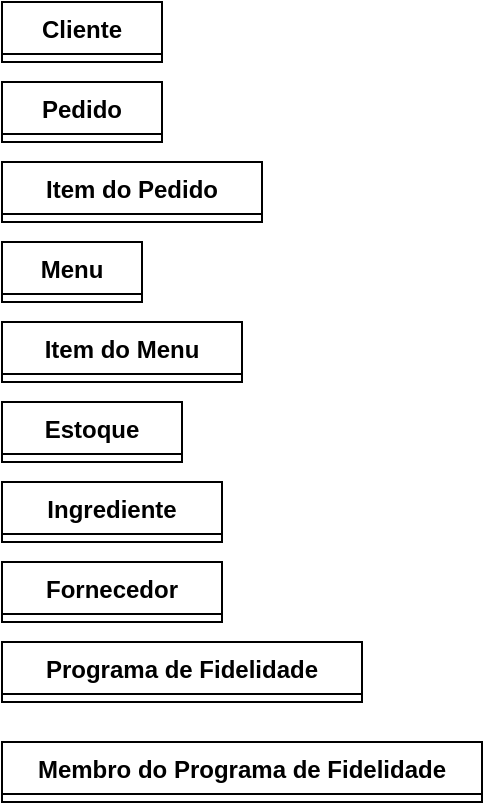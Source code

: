 <mxfile version="22.1.3" type="github">
  <diagram name="Página-1" id="5O7cRMRqZRUvrx7SDlgD">
    <mxGraphModel dx="1120" dy="438" grid="1" gridSize="10" guides="1" tooltips="1" connect="1" arrows="1" fold="1" page="1" pageScale="1" pageWidth="827" pageHeight="1169" math="0" shadow="0">
      <root>
        <mxCell id="0" />
        <mxCell id="1" parent="0" />
        <mxCell id="g3hn1IlEVX78LOTDJilL-13" value="&lt;font style=&quot;vertical-align: inherit;&quot;&gt;&lt;font style=&quot;vertical-align: inherit;&quot;&gt;Cliente&lt;/font&gt;&lt;/font&gt;" style="swimlane;fontStyle=1;align=center;verticalAlign=top;childLayout=stackLayout;horizontal=1;startSize=26;horizontalStack=0;resizeParent=1;resizeParentMax=0;resizeLast=0;collapsible=1;marginBottom=0;whiteSpace=wrap;html=1;" vertex="1" collapsed="1" parent="1">
          <mxGeometry x="40" y="10" width="80" height="30" as="geometry">
            <mxRectangle x="30" y="30" width="190" height="198" as="alternateBounds" />
          </mxGeometry>
        </mxCell>
        <mxCell id="g3hn1IlEVX78LOTDJilL-14" value="&lt;font style=&quot;vertical-align: inherit;&quot;&gt;&lt;font style=&quot;vertical-align: inherit;&quot;&gt;&lt;font style=&quot;vertical-align: inherit;&quot;&gt;&lt;font style=&quot;vertical-align: inherit;&quot;&gt;&lt;font style=&quot;vertical-align: inherit;&quot;&gt;&lt;font style=&quot;vertical-align: inherit;&quot;&gt;+ nome &lt;/font&gt;&lt;/font&gt;&lt;br&gt;&lt;font style=&quot;vertical-align: inherit;&quot;&gt;&lt;font style=&quot;vertical-align: inherit;&quot;&gt;+ perfil &lt;/font&gt;&lt;/font&gt;&lt;br&gt;&lt;font style=&quot;vertical-align: inherit;&quot;&gt;&lt;font style=&quot;vertical-align: inherit;&quot;&gt;+ endereço &lt;/font&gt;&lt;/font&gt;&lt;br&gt;&lt;font style=&quot;vertical-align: inherit;&quot;&gt;&lt;font style=&quot;vertical-align: inherit;&quot;&gt;+ telefone&lt;/font&gt;&lt;/font&gt;&lt;br&gt;&lt;/font&gt;&lt;/font&gt;&lt;/font&gt;&lt;/font&gt;" style="text;strokeColor=none;fillColor=none;align=left;verticalAlign=top;spacingLeft=4;spacingRight=4;overflow=hidden;rotatable=0;points=[[0,0.5],[1,0.5]];portConstraint=eastwest;whiteSpace=wrap;html=1;" vertex="1" parent="g3hn1IlEVX78LOTDJilL-13">
          <mxGeometry y="26" width="190" height="74" as="geometry" />
        </mxCell>
        <mxCell id="g3hn1IlEVX78LOTDJilL-15" value="" style="line;strokeWidth=1;fillColor=none;align=left;verticalAlign=middle;spacingTop=-1;spacingLeft=3;spacingRight=3;rotatable=0;labelPosition=right;points=[];portConstraint=eastwest;strokeColor=inherit;" vertex="1" parent="g3hn1IlEVX78LOTDJilL-13">
          <mxGeometry y="100" width="190" height="8" as="geometry" />
        </mxCell>
        <mxCell id="g3hn1IlEVX78LOTDJilL-16" value="&lt;font style=&quot;vertical-align: inherit;&quot;&gt;&lt;font style=&quot;vertical-align: inherit;&quot;&gt;&lt;font style=&quot;vertical-align: inherit;&quot;&gt;&lt;font style=&quot;vertical-align: inherit;&quot;&gt;&lt;font style=&quot;vertical-align: inherit;&quot;&gt;&lt;font style=&quot;vertical-align: inherit;&quot;&gt;&lt;font style=&quot;vertical-align: inherit;&quot;&gt;&lt;font style=&quot;vertical-align: inherit;&quot;&gt;+ adicionarPerfil() &lt;/font&gt;&lt;/font&gt;&lt;/font&gt;&lt;/font&gt;&lt;/font&gt;&lt;/font&gt;&lt;br&gt;&lt;font style=&quot;vertical-align: inherit;&quot;&gt;&lt;font style=&quot;vertical-align: inherit;&quot;&gt;&lt;font style=&quot;vertical-align: inherit;&quot;&gt;&lt;font style=&quot;vertical-align: inherit;&quot;&gt;&lt;font style=&quot;vertical-align: inherit;&quot;&gt;&lt;font style=&quot;vertical-align: inherit;&quot;&gt;+ atualizarPerfil() &lt;/font&gt;&lt;/font&gt;&lt;/font&gt;&lt;/font&gt;&lt;br&gt;&lt;/font&gt;&lt;/font&gt;&lt;font style=&quot;vertical-align: inherit;&quot;&gt;&lt;font style=&quot;vertical-align: inherit;&quot;&gt;&lt;font style=&quot;vertical-align: inherit;&quot;&gt;&lt;font style=&quot;vertical-align: inherit;&quot;&gt;&lt;font style=&quot;vertical-align: inherit;&quot;&gt;&lt;font style=&quot;vertical-align: inherit;&quot;&gt;+ pesquisarMenu() &lt;/font&gt;&lt;/font&gt;&lt;/font&gt;&lt;/font&gt;&lt;br&gt;&lt;/font&gt;&lt;/font&gt;&lt;font style=&quot;vertical-align: inherit;&quot;&gt;&lt;font style=&quot;vertical-align: inherit;&quot;&gt;&lt;font style=&quot;vertical-align: inherit;&quot;&gt;&lt;font style=&quot;vertical-align: inherit;&quot;&gt;&lt;font style=&quot;vertical-align: inherit;&quot;&gt;&lt;font style=&quot;vertical-align: inherit;&quot;&gt;+ visualizarHistoricoDePedidos()&lt;/font&gt;&lt;/font&gt;&lt;br&gt;&lt;/font&gt;&lt;/font&gt;&lt;/font&gt;&lt;/font&gt;&lt;font style=&quot;vertical-align: inherit;&quot;&gt;&lt;font style=&quot;vertical-align: inherit;&quot;&gt;&lt;font style=&quot;vertical-align: inherit;&quot;&gt;&lt;font style=&quot;vertical-align: inherit;&quot;&gt; + visualizarProgramaFidelidade()&lt;/font&gt;&lt;/font&gt;&lt;/font&gt;&lt;/font&gt;&lt;br&gt;&lt;/font&gt;&lt;/font&gt;" style="text;strokeColor=none;fillColor=none;align=left;verticalAlign=top;spacingLeft=4;spacingRight=4;overflow=hidden;rotatable=0;points=[[0,0.5],[1,0.5]];portConstraint=eastwest;whiteSpace=wrap;html=1;" vertex="1" parent="g3hn1IlEVX78LOTDJilL-13">
          <mxGeometry y="108" width="190" height="90" as="geometry" />
        </mxCell>
        <mxCell id="g3hn1IlEVX78LOTDJilL-17" value="&lt;font style=&quot;vertical-align: inherit;&quot;&gt;&lt;font style=&quot;vertical-align: inherit;&quot;&gt;Pedido&lt;/font&gt;&lt;/font&gt;" style="swimlane;fontStyle=1;align=center;verticalAlign=top;childLayout=stackLayout;horizontal=1;startSize=26;horizontalStack=0;resizeParent=1;resizeParentMax=0;resizeLast=0;collapsible=1;marginBottom=0;whiteSpace=wrap;html=1;" vertex="1" collapsed="1" parent="1">
          <mxGeometry x="40" y="50" width="80" height="30" as="geometry">
            <mxRectangle x="30" y="110" width="200" height="208" as="alternateBounds" />
          </mxGeometry>
        </mxCell>
        <mxCell id="g3hn1IlEVX78LOTDJilL-18" value="&lt;font style=&quot;vertical-align: inherit;&quot;&gt;&lt;font style=&quot;vertical-align: inherit;&quot;&gt;&lt;font style=&quot;vertical-align: inherit;&quot;&gt;&lt;font style=&quot;vertical-align: inherit;&quot;&gt;+ formaDePagamento &lt;/font&gt;&lt;/font&gt;&lt;br&gt;&lt;font style=&quot;vertical-align: inherit;&quot;&gt;&lt;font style=&quot;vertical-align: inherit;&quot;&gt;+ cancelamentoDoPedido&lt;br&gt;&lt;/font&gt;&lt;/font&gt;&lt;font style=&quot;vertical-align: inherit;&quot;&gt;&lt;font style=&quot;vertical-align: inherit;&quot;&gt;+ opcaoDeEntrega&lt;/font&gt;&lt;/font&gt;&lt;br&gt;&lt;/font&gt;&lt;/font&gt;" style="text;strokeColor=none;fillColor=none;align=left;verticalAlign=top;spacingLeft=4;spacingRight=4;overflow=hidden;rotatable=0;points=[[0,0.5],[1,0.5]];portConstraint=eastwest;whiteSpace=wrap;html=1;" vertex="1" parent="g3hn1IlEVX78LOTDJilL-17">
          <mxGeometry y="26" width="200" height="64" as="geometry" />
        </mxCell>
        <mxCell id="g3hn1IlEVX78LOTDJilL-19" value="" style="line;strokeWidth=1;fillColor=none;align=left;verticalAlign=middle;spacingTop=-1;spacingLeft=3;spacingRight=3;rotatable=0;labelPosition=right;points=[];portConstraint=eastwest;strokeColor=inherit;" vertex="1" parent="g3hn1IlEVX78LOTDJilL-17">
          <mxGeometry y="90" width="200" height="8" as="geometry" />
        </mxCell>
        <mxCell id="g3hn1IlEVX78LOTDJilL-20" value="&lt;font style=&quot;vertical-align: inherit;&quot;&gt;&lt;font style=&quot;vertical-align: inherit;&quot;&gt;&lt;font style=&quot;vertical-align: inherit;&quot;&gt;&lt;font style=&quot;vertical-align: inherit;&quot;&gt;&lt;font style=&quot;vertical-align: inherit;&quot;&gt;&lt;font style=&quot;vertical-align: inherit;&quot;&gt;&lt;font style=&quot;vertical-align: inherit;&quot;&gt;&lt;font style=&quot;vertical-align: inherit;&quot;&gt;+ adicionarPedido() &lt;/font&gt;&lt;/font&gt;&lt;/font&gt;&lt;/font&gt;&lt;br&gt;&lt;font style=&quot;vertical-align: inherit;&quot;&gt;&lt;font style=&quot;vertical-align: inherit;&quot;&gt;&lt;font style=&quot;vertical-align: inherit;&quot;&gt;&lt;font style=&quot;vertical-align: inherit;&quot;&gt;+ cancelarPedido() &lt;/font&gt;&lt;/font&gt;&lt;/font&gt;&lt;/font&gt;&lt;/font&gt;&lt;/font&gt;&lt;br&gt;&lt;font style=&quot;vertical-align: inherit;&quot;&gt;&lt;font style=&quot;vertical-align: inherit;&quot;&gt;&lt;font style=&quot;vertical-align: inherit;&quot;&gt;&lt;font style=&quot;vertical-align: inherit;&quot;&gt;&lt;font style=&quot;vertical-align: inherit;&quot;&gt;&lt;font style=&quot;vertical-align: inherit;&quot;&gt;+ escolherMetodoDePagamento()&lt;br&gt;&lt;/font&gt;&lt;/font&gt;&lt;/font&gt;&lt;/font&gt;&lt;/font&gt;&lt;/font&gt;&lt;font style=&quot;vertical-align: inherit;&quot;&gt;&lt;font style=&quot;vertical-align: inherit;&quot;&gt;+ escolherOpcaoDeEntrega()&lt;br&gt;&lt;/font&gt;&lt;/font&gt;&lt;font style=&quot;vertical-align: inherit;&quot;&gt;&lt;font style=&quot;vertical-align: inherit;&quot;&gt;+ confirmarPedido()&lt;/font&gt;&lt;/font&gt;&lt;br&gt;&lt;/font&gt;&lt;/font&gt;" style="text;strokeColor=none;fillColor=none;align=left;verticalAlign=top;spacingLeft=4;spacingRight=4;overflow=hidden;rotatable=0;points=[[0,0.5],[1,0.5]];portConstraint=eastwest;whiteSpace=wrap;html=1;" vertex="1" parent="g3hn1IlEVX78LOTDJilL-17">
          <mxGeometry y="98" width="200" height="110" as="geometry" />
        </mxCell>
        <mxCell id="g3hn1IlEVX78LOTDJilL-21" value="&lt;font style=&quot;vertical-align: inherit;&quot;&gt;&lt;font style=&quot;vertical-align: inherit;&quot;&gt;Item do Pedido&lt;/font&gt;&lt;/font&gt;" style="swimlane;fontStyle=1;align=center;verticalAlign=top;childLayout=stackLayout;horizontal=1;startSize=26;horizontalStack=0;resizeParent=1;resizeParentMax=0;resizeLast=0;collapsible=1;marginBottom=0;whiteSpace=wrap;html=1;" vertex="1" collapsed="1" parent="1">
          <mxGeometry x="40" y="90" width="130" height="30" as="geometry">
            <mxRectangle x="200" y="200" width="160" height="178" as="alternateBounds" />
          </mxGeometry>
        </mxCell>
        <mxCell id="g3hn1IlEVX78LOTDJilL-22" value="&lt;font style=&quot;vertical-align: inherit;&quot;&gt;&lt;font style=&quot;vertical-align: inherit;&quot;&gt;&lt;font style=&quot;vertical-align: inherit;&quot;&gt;&lt;font style=&quot;vertical-align: inherit;&quot;&gt;+ itemPedidoExtra&lt;br&gt;+ itemPedidoTamanho&lt;br&gt;+ itemPedidoPersonalizado&lt;br&gt;&lt;/font&gt;&lt;/font&gt;&lt;/font&gt;&lt;/font&gt;" style="text;strokeColor=none;fillColor=none;align=left;verticalAlign=top;spacingLeft=4;spacingRight=4;overflow=hidden;rotatable=0;points=[[0,0.5],[1,0.5]];portConstraint=eastwest;whiteSpace=wrap;html=1;" vertex="1" parent="g3hn1IlEVX78LOTDJilL-21">
          <mxGeometry y="26" width="160" height="74" as="geometry" />
        </mxCell>
        <mxCell id="g3hn1IlEVX78LOTDJilL-23" value="" style="line;strokeWidth=1;fillColor=none;align=left;verticalAlign=middle;spacingTop=-1;spacingLeft=3;spacingRight=3;rotatable=0;labelPosition=right;points=[];portConstraint=eastwest;strokeColor=inherit;" vertex="1" parent="g3hn1IlEVX78LOTDJilL-21">
          <mxGeometry y="100" width="160" height="8" as="geometry" />
        </mxCell>
        <mxCell id="g3hn1IlEVX78LOTDJilL-24" value="&lt;font style=&quot;vertical-align: inherit;&quot;&gt;&lt;font style=&quot;vertical-align: inherit;&quot;&gt;&lt;font style=&quot;vertical-align: inherit;&quot;&gt;&lt;font style=&quot;vertical-align: inherit;&quot;&gt;+ adicionarItemPedido()&lt;br&gt;+ removerItemPedido()&lt;br&gt;+ escolherTamanhoItem()&lt;br&gt;+ personalizarItemPedido()&lt;br&gt;&lt;/font&gt;&lt;/font&gt;&lt;/font&gt;&lt;/font&gt;" style="text;strokeColor=none;fillColor=none;align=left;verticalAlign=top;spacingLeft=4;spacingRight=4;overflow=hidden;rotatable=0;points=[[0,0.5],[1,0.5]];portConstraint=eastwest;whiteSpace=wrap;html=1;" vertex="1" parent="g3hn1IlEVX78LOTDJilL-21">
          <mxGeometry y="108" width="160" height="70" as="geometry" />
        </mxCell>
        <mxCell id="g3hn1IlEVX78LOTDJilL-25" value="&lt;font style=&quot;vertical-align: inherit;&quot;&gt;&lt;font style=&quot;vertical-align: inherit;&quot;&gt;Menu&lt;/font&gt;&lt;/font&gt;" style="swimlane;fontStyle=1;align=center;verticalAlign=top;childLayout=stackLayout;horizontal=1;startSize=26;horizontalStack=0;resizeParent=1;resizeParentMax=0;resizeLast=0;collapsible=1;marginBottom=0;whiteSpace=wrap;html=1;" vertex="1" collapsed="1" parent="1">
          <mxGeometry x="40" y="130" width="70" height="30" as="geometry">
            <mxRectangle x="260" y="140" width="160" height="178" as="alternateBounds" />
          </mxGeometry>
        </mxCell>
        <mxCell id="g3hn1IlEVX78LOTDJilL-26" value="&lt;font style=&quot;vertical-align: inherit;&quot;&gt;&lt;font style=&quot;vertical-align: inherit;&quot;&gt;+ categoria&lt;br&gt;+ preco&lt;br&gt;+ promocao&lt;br&gt;&lt;br&gt;&lt;/font&gt;&lt;/font&gt;" style="text;strokeColor=none;fillColor=none;align=left;verticalAlign=top;spacingLeft=4;spacingRight=4;overflow=hidden;rotatable=0;points=[[0,0.5],[1,0.5]];portConstraint=eastwest;whiteSpace=wrap;html=1;" vertex="1" parent="g3hn1IlEVX78LOTDJilL-25">
          <mxGeometry y="26" width="160" height="54" as="geometry" />
        </mxCell>
        <mxCell id="g3hn1IlEVX78LOTDJilL-27" value="" style="line;strokeWidth=1;fillColor=none;align=left;verticalAlign=middle;spacingTop=-1;spacingLeft=3;spacingRight=3;rotatable=0;labelPosition=right;points=[];portConstraint=eastwest;strokeColor=inherit;" vertex="1" parent="g3hn1IlEVX78LOTDJilL-25">
          <mxGeometry y="80" width="160" height="8" as="geometry" />
        </mxCell>
        <mxCell id="g3hn1IlEVX78LOTDJilL-28" value="&lt;font style=&quot;vertical-align: inherit;&quot;&gt;&lt;font style=&quot;vertical-align: inherit;&quot;&gt;+ pesquisarItem()&lt;br&gt;+ filtrarItem()&lt;br&gt;+ ordenarPrecoItem()&lt;br&gt;+ vizualizarPromocoes()&lt;br&gt;+visualizarDetalheItem()&lt;br&gt;&lt;/font&gt;&lt;/font&gt;" style="text;strokeColor=none;fillColor=none;align=left;verticalAlign=top;spacingLeft=4;spacingRight=4;overflow=hidden;rotatable=0;points=[[0,0.5],[1,0.5]];portConstraint=eastwest;whiteSpace=wrap;html=1;" vertex="1" parent="g3hn1IlEVX78LOTDJilL-25">
          <mxGeometry y="88" width="160" height="90" as="geometry" />
        </mxCell>
        <mxCell id="g3hn1IlEVX78LOTDJilL-29" value="&lt;font style=&quot;vertical-align: inherit;&quot;&gt;&lt;font style=&quot;vertical-align: inherit;&quot;&gt;Item do Menu&lt;/font&gt;&lt;/font&gt;" style="swimlane;fontStyle=1;align=center;verticalAlign=top;childLayout=stackLayout;horizontal=1;startSize=26;horizontalStack=0;resizeParent=1;resizeParentMax=0;resizeLast=0;collapsible=1;marginBottom=0;whiteSpace=wrap;html=1;" vertex="1" collapsed="1" parent="1">
          <mxGeometry x="40" y="170" width="120" height="30" as="geometry">
            <mxRectangle x="250" y="124" width="160" height="178" as="alternateBounds" />
          </mxGeometry>
        </mxCell>
        <mxCell id="g3hn1IlEVX78LOTDJilL-30" value="&lt;font style=&quot;vertical-align: inherit;&quot;&gt;&lt;font style=&quot;vertical-align: inherit;&quot;&gt;+ descricaoDoItem&lt;br&gt;+ imagemDoItem&lt;br&gt;+ itemEmPromocao&lt;br&gt;&lt;/font&gt;&lt;/font&gt;" style="text;strokeColor=none;fillColor=none;align=left;verticalAlign=top;spacingLeft=4;spacingRight=4;overflow=hidden;rotatable=0;points=[[0,0.5],[1,0.5]];portConstraint=eastwest;whiteSpace=wrap;html=1;" vertex="1" parent="g3hn1IlEVX78LOTDJilL-29">
          <mxGeometry y="26" width="160" height="54" as="geometry" />
        </mxCell>
        <mxCell id="g3hn1IlEVX78LOTDJilL-31" value="" style="line;strokeWidth=1;fillColor=none;align=left;verticalAlign=middle;spacingTop=-1;spacingLeft=3;spacingRight=3;rotatable=0;labelPosition=right;points=[];portConstraint=eastwest;strokeColor=inherit;" vertex="1" parent="g3hn1IlEVX78LOTDJilL-29">
          <mxGeometry y="80" width="160" height="8" as="geometry" />
        </mxCell>
        <mxCell id="g3hn1IlEVX78LOTDJilL-32" value="&lt;font style=&quot;vertical-align: inherit;&quot;&gt;&lt;font style=&quot;vertical-align: inherit;&quot;&gt;+ atualizarPrecoItem()&lt;br&gt;+ atualizarDescricaoItem()&lt;br&gt;+ adicionarItemPromocao()&lt;br&gt;+ removerPromocao()&lt;br&gt;+ atualizarImagemItem()&lt;br&gt;&lt;/font&gt;&lt;/font&gt;" style="text;strokeColor=none;fillColor=none;align=left;verticalAlign=top;spacingLeft=4;spacingRight=4;overflow=hidden;rotatable=0;points=[[0,0.5],[1,0.5]];portConstraint=eastwest;whiteSpace=wrap;html=1;" vertex="1" parent="g3hn1IlEVX78LOTDJilL-29">
          <mxGeometry y="88" width="160" height="90" as="geometry" />
        </mxCell>
        <mxCell id="g3hn1IlEVX78LOTDJilL-33" value="&lt;font style=&quot;vertical-align: inherit;&quot;&gt;&lt;font style=&quot;vertical-align: inherit;&quot;&gt;Estoque&lt;/font&gt;&lt;/font&gt;" style="swimlane;fontStyle=1;align=center;verticalAlign=top;childLayout=stackLayout;horizontal=1;startSize=26;horizontalStack=0;resizeParent=1;resizeParentMax=0;resizeLast=0;collapsible=1;marginBottom=0;whiteSpace=wrap;html=1;" vertex="1" collapsed="1" parent="1">
          <mxGeometry x="40" y="210" width="90" height="30" as="geometry">
            <mxRectangle x="260" y="102" width="210" height="198" as="alternateBounds" />
          </mxGeometry>
        </mxCell>
        <mxCell id="g3hn1IlEVX78LOTDJilL-34" value="&lt;font style=&quot;vertical-align: inherit;&quot;&gt;&lt;font style=&quot;vertical-align: inherit;&quot;&gt;+ verificaValidadeIngrediente&lt;br&gt;+ solicitaIngredienteFornecedor&lt;br&gt;+ recebeIngredientesFornecedor&lt;br&gt;+ descartaIngredienteVencido&lt;br&gt;&lt;/font&gt;&lt;/font&gt;" style="text;strokeColor=none;fillColor=none;align=left;verticalAlign=top;spacingLeft=4;spacingRight=4;overflow=hidden;rotatable=0;points=[[0,0.5],[1,0.5]];portConstraint=eastwest;whiteSpace=wrap;html=1;" vertex="1" parent="g3hn1IlEVX78LOTDJilL-33">
          <mxGeometry y="26" width="210" height="74" as="geometry" />
        </mxCell>
        <mxCell id="g3hn1IlEVX78LOTDJilL-35" value="" style="line;strokeWidth=1;fillColor=none;align=left;verticalAlign=middle;spacingTop=-1;spacingLeft=3;spacingRight=3;rotatable=0;labelPosition=right;points=[];portConstraint=eastwest;strokeColor=inherit;" vertex="1" parent="g3hn1IlEVX78LOTDJilL-33">
          <mxGeometry y="100" width="210" height="8" as="geometry" />
        </mxCell>
        <mxCell id="g3hn1IlEVX78LOTDJilL-36" value="&lt;font style=&quot;vertical-align: inherit;&quot;&gt;&lt;font style=&quot;vertical-align: inherit;&quot;&gt;&lt;font style=&quot;vertical-align: inherit;&quot;&gt;&lt;font style=&quot;vertical-align: inherit;&quot;&gt;+ verificarValidadeIngrediente()&lt;br&gt;+ solicitarIngredienteFornecedor()&lt;br&gt;+ receberIngredienteFornecedor()&lt;br&gt;+ atualizarQuantidadeIngredientes()&lt;br&gt;+ descartarIngredientesVencidos()&lt;br&gt;&lt;/font&gt;&lt;/font&gt;&lt;/font&gt;&lt;/font&gt;" style="text;strokeColor=none;fillColor=none;align=left;verticalAlign=top;spacingLeft=4;spacingRight=4;overflow=hidden;rotatable=0;points=[[0,0.5],[1,0.5]];portConstraint=eastwest;whiteSpace=wrap;html=1;" vertex="1" parent="g3hn1IlEVX78LOTDJilL-33">
          <mxGeometry y="108" width="210" height="90" as="geometry" />
        </mxCell>
        <mxCell id="g3hn1IlEVX78LOTDJilL-37" value="&lt;font style=&quot;vertical-align: inherit;&quot;&gt;&lt;font style=&quot;vertical-align: inherit;&quot;&gt;Ingrediente&lt;/font&gt;&lt;/font&gt;" style="swimlane;fontStyle=1;align=center;verticalAlign=top;childLayout=stackLayout;horizontal=1;startSize=26;horizontalStack=0;resizeParent=1;resizeParentMax=0;resizeLast=0;collapsible=1;marginBottom=0;whiteSpace=wrap;html=1;" vertex="1" collapsed="1" parent="1">
          <mxGeometry x="40" y="250" width="110" height="30" as="geometry">
            <mxRectangle x="220" y="90" width="220" height="208" as="alternateBounds" />
          </mxGeometry>
        </mxCell>
        <mxCell id="g3hn1IlEVX78LOTDJilL-38" value="&lt;font style=&quot;vertical-align: inherit;&quot;&gt;&lt;font style=&quot;vertical-align: inherit;&quot;&gt;+ ingredienteTemDisponibilidade&lt;br&gt;+ ingredienteTemPreco&lt;br&gt;+ ingredienteTemFornecedor&lt;br&gt;+ ingredienteTemQuantidade&lt;br&gt;+ ingredienteTemValidade&lt;br&gt;&lt;/font&gt;&lt;/font&gt;" style="text;strokeColor=none;fillColor=none;align=left;verticalAlign=top;spacingLeft=4;spacingRight=4;overflow=hidden;rotatable=0;points=[[0,0.5],[1,0.5]];portConstraint=eastwest;whiteSpace=wrap;html=1;" vertex="1" parent="g3hn1IlEVX78LOTDJilL-37">
          <mxGeometry y="26" width="220" height="84" as="geometry" />
        </mxCell>
        <mxCell id="g3hn1IlEVX78LOTDJilL-39" value="" style="line;strokeWidth=1;fillColor=none;align=left;verticalAlign=middle;spacingTop=-1;spacingLeft=3;spacingRight=3;rotatable=0;labelPosition=right;points=[];portConstraint=eastwest;strokeColor=inherit;" vertex="1" parent="g3hn1IlEVX78LOTDJilL-37">
          <mxGeometry y="110" width="220" height="8" as="geometry" />
        </mxCell>
        <mxCell id="g3hn1IlEVX78LOTDJilL-40" value="&lt;font style=&quot;vertical-align: inherit;&quot;&gt;&lt;font style=&quot;vertical-align: inherit;&quot;&gt;&lt;font style=&quot;vertical-align: inherit;&quot;&gt;&lt;font style=&quot;vertical-align: inherit;&quot;&gt;+ verificarDisponibilidadeIngrediente()&lt;br&gt;+ atualizarPrecoDoIngrediente()&lt;br&gt;+ atualizarFornecedorDoIngrediente()&lt;br&gt;+ atualizarQuantidadeIngrediente()&lt;br&gt;+ atualizarValidadeIngrediente()&lt;br&gt;&lt;/font&gt;&lt;/font&gt;&lt;/font&gt;&lt;/font&gt;" style="text;strokeColor=none;fillColor=none;align=left;verticalAlign=top;spacingLeft=4;spacingRight=4;overflow=hidden;rotatable=0;points=[[0,0.5],[1,0.5]];portConstraint=eastwest;whiteSpace=wrap;html=1;" vertex="1" parent="g3hn1IlEVX78LOTDJilL-37">
          <mxGeometry y="118" width="220" height="90" as="geometry" />
        </mxCell>
        <mxCell id="g3hn1IlEVX78LOTDJilL-41" value="&lt;font style=&quot;vertical-align: inherit;&quot;&gt;&lt;font style=&quot;vertical-align: inherit;&quot;&gt;Fornecedor&lt;/font&gt;&lt;/font&gt;" style="swimlane;fontStyle=1;align=center;verticalAlign=top;childLayout=stackLayout;horizontal=1;startSize=26;horizontalStack=0;resizeParent=1;resizeParentMax=0;resizeLast=0;collapsible=1;marginBottom=0;whiteSpace=wrap;html=1;" vertex="1" collapsed="1" parent="1">
          <mxGeometry x="40" y="290" width="110" height="30" as="geometry">
            <mxRectangle x="190" y="84" width="210" height="208" as="alternateBounds" />
          </mxGeometry>
        </mxCell>
        <mxCell id="g3hn1IlEVX78LOTDJilL-42" value="&lt;font style=&quot;vertical-align: inherit;&quot;&gt;&lt;font style=&quot;vertical-align: inherit;&quot;&gt;+ atualizaListaDeIngrediente&lt;br&gt;+ atualizaPrecoDoIngrediente&lt;br&gt;+ confirmaPedidoDoIngrediente&lt;br&gt;+ entregaDoIngrediente&lt;br&gt;+ informacaoDeContato&lt;br&gt;&lt;/font&gt;&lt;/font&gt;" style="text;strokeColor=none;fillColor=none;align=left;verticalAlign=top;spacingLeft=4;spacingRight=4;overflow=hidden;rotatable=0;points=[[0,0.5],[1,0.5]];portConstraint=eastwest;whiteSpace=wrap;html=1;" vertex="1" parent="g3hn1IlEVX78LOTDJilL-41">
          <mxGeometry y="26" width="210" height="84" as="geometry" />
        </mxCell>
        <mxCell id="g3hn1IlEVX78LOTDJilL-43" value="" style="line;strokeWidth=1;fillColor=none;align=left;verticalAlign=middle;spacingTop=-1;spacingLeft=3;spacingRight=3;rotatable=0;labelPosition=right;points=[];portConstraint=eastwest;strokeColor=inherit;" vertex="1" parent="g3hn1IlEVX78LOTDJilL-41">
          <mxGeometry y="110" width="210" height="8" as="geometry" />
        </mxCell>
        <mxCell id="g3hn1IlEVX78LOTDJilL-44" value="&lt;font style=&quot;vertical-align: inherit;&quot;&gt;&lt;font style=&quot;vertical-align: inherit;&quot;&gt;+ atualizarIngredienteFornecido()&lt;br&gt;+ atualizarPrecoIngrediente()&lt;br&gt;+ confirmarPedidoIngrediente()&lt;br&gt;+ entregarIngrediente()&lt;br&gt;+ atualizarInformacaoDoContato()&lt;br&gt;&lt;/font&gt;&lt;/font&gt;" style="text;strokeColor=none;fillColor=none;align=left;verticalAlign=top;spacingLeft=4;spacingRight=4;overflow=hidden;rotatable=0;points=[[0,0.5],[1,0.5]];portConstraint=eastwest;whiteSpace=wrap;html=1;" vertex="1" parent="g3hn1IlEVX78LOTDJilL-41">
          <mxGeometry y="118" width="210" height="90" as="geometry" />
        </mxCell>
        <mxCell id="g3hn1IlEVX78LOTDJilL-45" value="&lt;font style=&quot;vertical-align: inherit;&quot;&gt;&lt;font style=&quot;vertical-align: inherit;&quot;&gt;Programa de Fidelidade&lt;/font&gt;&lt;/font&gt;" style="swimlane;fontStyle=1;align=center;verticalAlign=top;childLayout=stackLayout;horizontal=1;startSize=26;horizontalStack=0;resizeParent=1;resizeParentMax=0;resizeLast=0;collapsible=1;marginBottom=0;whiteSpace=wrap;html=1;" vertex="1" collapsed="1" parent="1">
          <mxGeometry x="40" y="330" width="180" height="30" as="geometry">
            <mxRectangle x="200" y="34" width="250" height="180" as="alternateBounds" />
          </mxGeometry>
        </mxCell>
        <mxCell id="g3hn1IlEVX78LOTDJilL-46" value="&lt;font style=&quot;vertical-align: inherit;&quot;&gt;&lt;font style=&quot;vertical-align: inherit;&quot;&gt;&lt;font style=&quot;vertical-align: inherit;&quot;&gt;&lt;font style=&quot;vertical-align: inherit;&quot;&gt;+ regraDoProgramaFidelidade&lt;br&gt;+ recompensaDoProgramaFidelidade&lt;br&gt;+ atualizacaoDePontoDoMembro&lt;br&gt;+ resgateDeRecompensasDoPrograma&lt;br&gt;&lt;/font&gt;&lt;/font&gt;&lt;/font&gt;&lt;/font&gt;" style="text;strokeColor=none;fillColor=none;align=left;verticalAlign=top;spacingLeft=4;spacingRight=4;overflow=hidden;rotatable=0;points=[[0,0.5],[1,0.5]];portConstraint=eastwest;whiteSpace=wrap;html=1;" vertex="1" parent="g3hn1IlEVX78LOTDJilL-45">
          <mxGeometry y="26" width="250" height="64" as="geometry" />
        </mxCell>
        <mxCell id="g3hn1IlEVX78LOTDJilL-47" value="" style="line;strokeWidth=1;fillColor=none;align=left;verticalAlign=middle;spacingTop=-1;spacingLeft=3;spacingRight=3;rotatable=0;labelPosition=right;points=[];portConstraint=eastwest;strokeColor=inherit;" vertex="1" parent="g3hn1IlEVX78LOTDJilL-45">
          <mxGeometry y="90" width="250" height="8" as="geometry" />
        </mxCell>
        <mxCell id="g3hn1IlEVX78LOTDJilL-48" value="&lt;font style=&quot;vertical-align: inherit;&quot;&gt;&lt;font style=&quot;vertical-align: inherit;&quot;&gt;&lt;font style=&quot;vertical-align: inherit;&quot;&gt;&lt;font style=&quot;vertical-align: inherit;&quot;&gt;+ atualizarRegraDoPrograma() &lt;/font&gt;&lt;/font&gt;&lt;br&gt;&lt;font style=&quot;vertical-align: inherit;&quot;&gt;&lt;font style=&quot;vertical-align: inherit;&quot;&gt;+ adicionarRecompensaPrograma()&lt;br&gt;&lt;/font&gt;&lt;/font&gt;&lt;font style=&quot;vertical-align: inherit;&quot;&gt;&lt;font style=&quot;vertical-align: inherit;&quot;&gt;+removerRecompensaPrograma()&lt;br&gt;&lt;/font&gt;&lt;/font&gt;&lt;font style=&quot;vertical-align: inherit;&quot;&gt;&lt;font style=&quot;vertical-align: inherit;&quot;&gt;+ atualizarPontoDeMembro()&lt;br&gt;&lt;/font&gt;&lt;/font&gt;&lt;font style=&quot;vertical-align: inherit;&quot;&gt;&lt;font style=&quot;vertical-align: inherit;&quot;&gt;+ confirmarResgateDeRecompensa()&lt;/font&gt;&lt;/font&gt;&lt;br&gt;&lt;/font&gt;&lt;/font&gt;" style="text;strokeColor=none;fillColor=none;align=left;verticalAlign=top;spacingLeft=4;spacingRight=4;overflow=hidden;rotatable=0;points=[[0,0.5],[1,0.5]];portConstraint=eastwest;whiteSpace=wrap;html=1;" vertex="1" parent="g3hn1IlEVX78LOTDJilL-45">
          <mxGeometry y="98" width="250" height="82" as="geometry" />
        </mxCell>
        <mxCell id="g3hn1IlEVX78LOTDJilL-49" value="&lt;font style=&quot;vertical-align: inherit;&quot;&gt;&lt;font style=&quot;vertical-align: inherit;&quot;&gt;Membro do Programa de Fidelidade&lt;/font&gt;&lt;/font&gt;" style="swimlane;fontStyle=1;align=center;verticalAlign=top;childLayout=stackLayout;horizontal=1;startSize=26;horizontalStack=0;resizeParent=1;resizeParentMax=0;resizeLast=0;collapsible=1;marginBottom=0;whiteSpace=wrap;html=1;" vertex="1" collapsed="1" parent="1">
          <mxGeometry x="40" y="380" width="240" height="30" as="geometry">
            <mxRectangle x="200" y="40" width="220" height="198" as="alternateBounds" />
          </mxGeometry>
        </mxCell>
        <mxCell id="g3hn1IlEVX78LOTDJilL-50" value="&lt;font style=&quot;vertical-align: inherit;&quot;&gt;&lt;font style=&quot;vertical-align: inherit;&quot;&gt;+membroVerificaPontos&lt;br&gt;+ resgateDeRecompensa&lt;br&gt;+ membroAtualizaInformacoes&lt;br&gt;+ visualizacaoDeHistorico&lt;br&gt;+avaliaProgramaFidelidade&lt;br&gt;&lt;/font&gt;&lt;/font&gt;" style="text;strokeColor=none;fillColor=none;align=left;verticalAlign=top;spacingLeft=4;spacingRight=4;overflow=hidden;rotatable=0;points=[[0,0.5],[1,0.5]];portConstraint=eastwest;whiteSpace=wrap;html=1;" vertex="1" parent="g3hn1IlEVX78LOTDJilL-49">
          <mxGeometry y="26" width="220" height="84" as="geometry" />
        </mxCell>
        <mxCell id="g3hn1IlEVX78LOTDJilL-51" value="" style="line;strokeWidth=1;fillColor=none;align=left;verticalAlign=middle;spacingTop=-1;spacingLeft=3;spacingRight=3;rotatable=0;labelPosition=right;points=[];portConstraint=eastwest;strokeColor=inherit;" vertex="1" parent="g3hn1IlEVX78LOTDJilL-49">
          <mxGeometry y="110" width="220" height="8" as="geometry" />
        </mxCell>
        <mxCell id="g3hn1IlEVX78LOTDJilL-52" value="&lt;font style=&quot;vertical-align: inherit;&quot;&gt;&lt;font style=&quot;vertical-align: inherit;&quot;&gt;&lt;font style=&quot;vertical-align: inherit;&quot;&gt;&lt;font style=&quot;vertical-align: inherit;&quot;&gt;+ verificarPontosAcumulados() &lt;/font&gt;&lt;/font&gt;&lt;br&gt;&lt;font style=&quot;vertical-align: inherit;&quot;&gt;&lt;font style=&quot;vertical-align: inherit;&quot;&gt;+ resgatarRecompensa() &lt;/font&gt;&lt;/font&gt;&lt;br&gt;&lt;font style=&quot;vertical-align: inherit;&quot;&gt;&lt;font style=&quot;vertical-align: inherit;&quot;&gt;+ atualizarInformacoesDoMembro() &lt;/font&gt;&lt;/font&gt;&lt;br&gt;&lt;font style=&quot;vertical-align: inherit;&quot;&gt;&lt;font style=&quot;vertical-align: inherit;&quot;&gt;+ visualizarHistoricoDeRecompensa()&lt;br&gt;&lt;/font&gt;&lt;/font&gt;&lt;font style=&quot;vertical-align: inherit;&quot;&gt;&lt;font style=&quot;vertical-align: inherit;&quot;&gt;+ avaliarProgramaDeRecompensa()&lt;/font&gt;&lt;/font&gt;&lt;br&gt;&lt;/font&gt;&lt;/font&gt;" style="text;strokeColor=none;fillColor=none;align=left;verticalAlign=top;spacingLeft=4;spacingRight=4;overflow=hidden;rotatable=0;points=[[0,0.5],[1,0.5]];portConstraint=eastwest;whiteSpace=wrap;html=1;" vertex="1" parent="g3hn1IlEVX78LOTDJilL-49">
          <mxGeometry y="118" width="220" height="80" as="geometry" />
        </mxCell>
      </root>
    </mxGraphModel>
  </diagram>
</mxfile>
